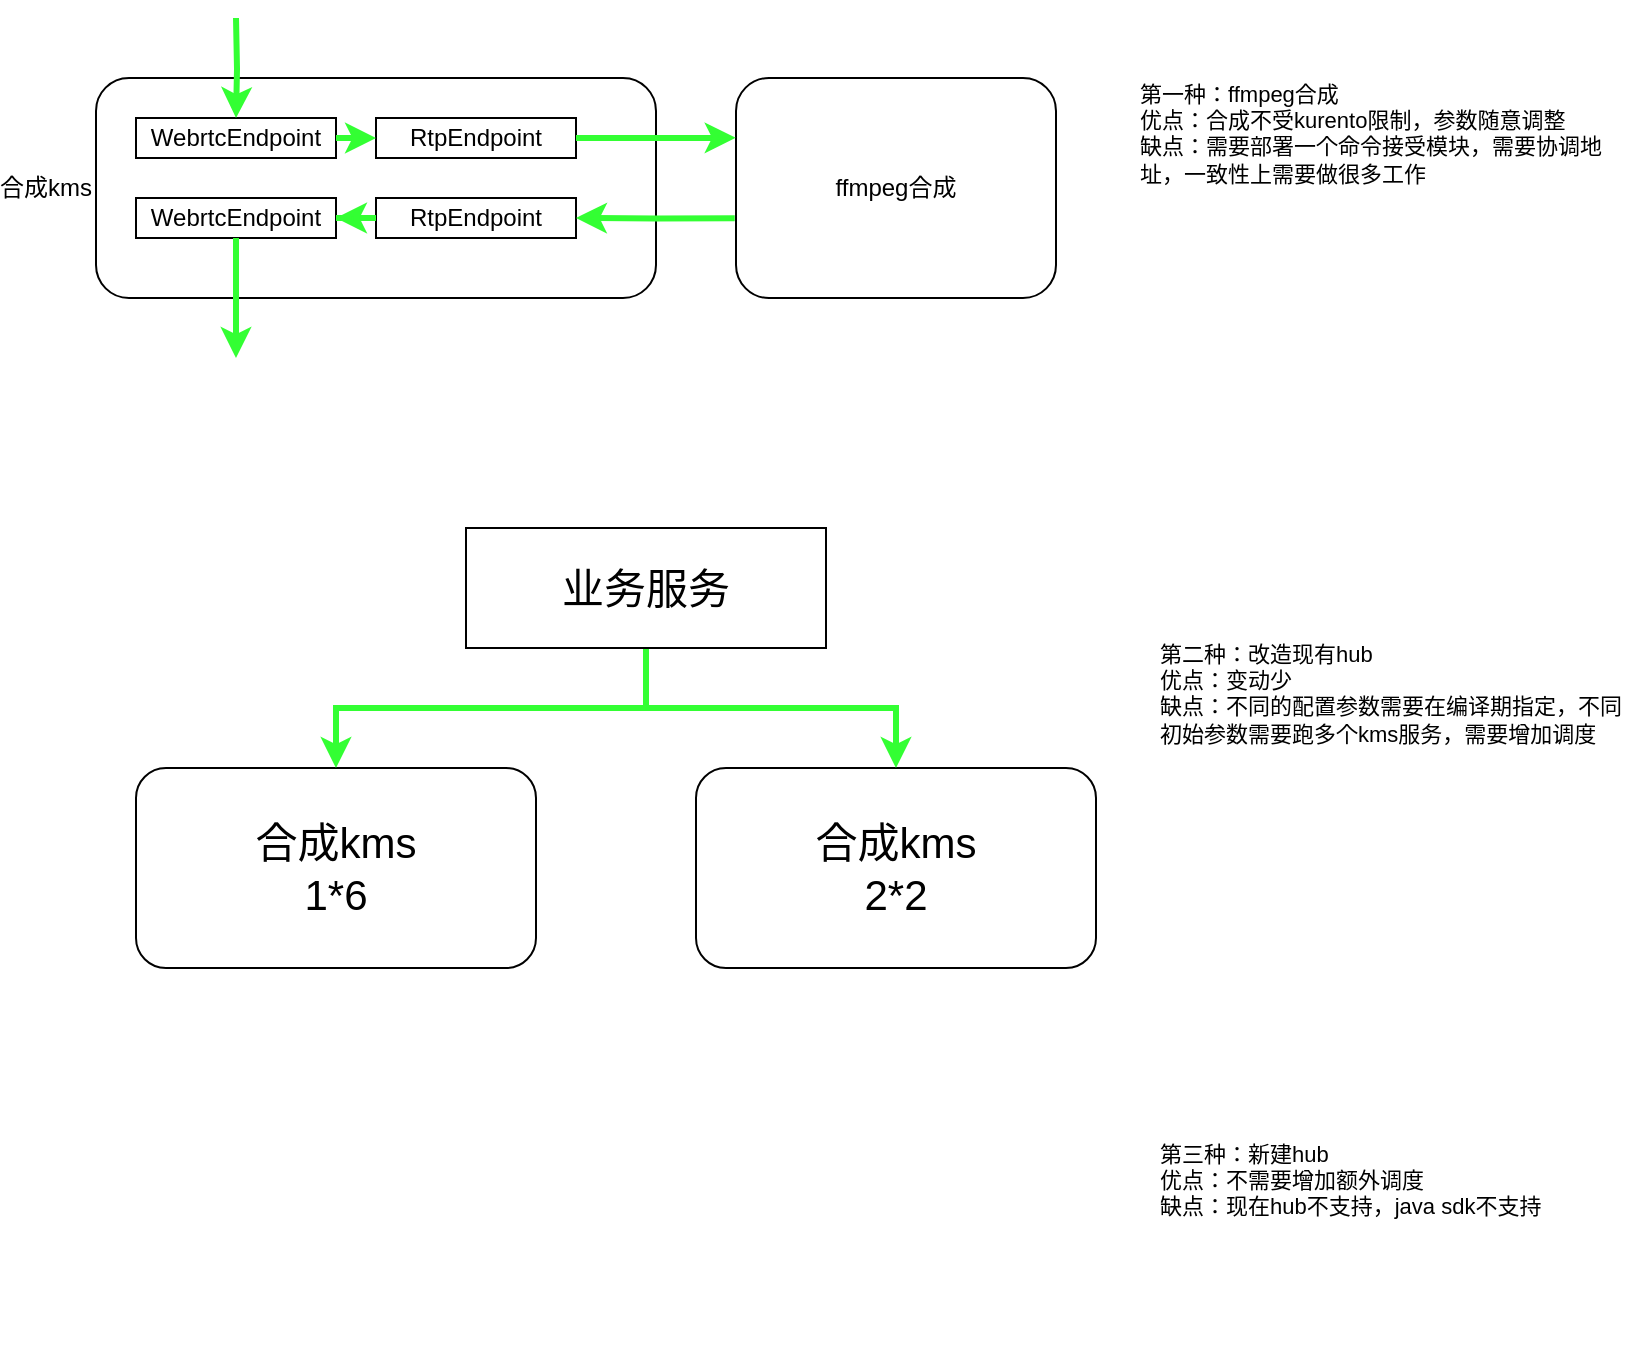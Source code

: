 <mxfile version="10.5.9" type="github"><diagram id="7GLko6_fj0-fQxwdnduu" name="方案选择"><mxGraphModel dx="662" dy="364" grid="1" gridSize="10" guides="1" tooltips="1" connect="1" arrows="1" fold="1" page="1" pageScale="1" pageWidth="850" pageHeight="1100" math="0" shadow="0"><root><mxCell id="0"/><mxCell id="1" parent="0"/><mxCell id="va8sJogg4bRa6xRak0go-2" value="合成kms" style="rounded=1;whiteSpace=wrap;html=1;labelPosition=left;verticalLabelPosition=middle;align=right;verticalAlign=middle;" vertex="1" parent="1"><mxGeometry x="60" y="215" width="280" height="110" as="geometry"/></mxCell><mxCell id="va8sJogg4bRa6xRak0go-3" value="WebrtcEndpoint" style="rounded=0;whiteSpace=wrap;html=1;" vertex="1" parent="1"><mxGeometry x="80" y="235" width="100" height="20" as="geometry"/></mxCell><mxCell id="va8sJogg4bRa6xRak0go-4" value="WebrtcEndpoint" style="rounded=0;whiteSpace=wrap;html=1;" vertex="1" parent="1"><mxGeometry x="80" y="275" width="100" height="20" as="geometry"/></mxCell><mxCell id="va8sJogg4bRa6xRak0go-5" value="RtpEndpoint" style="rounded=0;whiteSpace=wrap;html=1;" vertex="1" parent="1"><mxGeometry x="200" y="235" width="100" height="20" as="geometry"/></mxCell><mxCell id="va8sJogg4bRa6xRak0go-6" value="RtpEndpoint" style="rounded=0;whiteSpace=wrap;html=1;" vertex="1" parent="1"><mxGeometry x="200" y="275" width="100" height="20" as="geometry"/></mxCell><mxCell id="va8sJogg4bRa6xRak0go-8" style="edgeStyle=orthogonalEdgeStyle;rounded=0;orthogonalLoop=1;jettySize=auto;html=1;entryX=0.5;entryY=0;entryDx=0;entryDy=0;fontSize=21;strokeWidth=3;strokeColor=#33FF33;" edge="1" parent="1" target="va8sJogg4bRa6xRak0go-3"><mxGeometry relative="1" as="geometry"><mxPoint x="130" y="185" as="sourcePoint"/></mxGeometry></mxCell><mxCell id="va8sJogg4bRa6xRak0go-9" style="edgeStyle=orthogonalEdgeStyle;rounded=0;orthogonalLoop=1;jettySize=auto;html=1;fontSize=21;strokeWidth=3;strokeColor=#33FF33;exitX=1;exitY=0.5;exitDx=0;exitDy=0;" edge="1" parent="1" source="va8sJogg4bRa6xRak0go-3"><mxGeometry relative="1" as="geometry"><mxPoint x="140" y="195" as="sourcePoint"/><mxPoint x="200" y="245" as="targetPoint"/></mxGeometry></mxCell><mxCell id="va8sJogg4bRa6xRak0go-10" value="ffmpeg合成" style="rounded=1;whiteSpace=wrap;html=1;labelPosition=center;verticalLabelPosition=middle;align=center;verticalAlign=middle;" vertex="1" parent="1"><mxGeometry x="380" y="215" width="160" height="110" as="geometry"/></mxCell><mxCell id="va8sJogg4bRa6xRak0go-11" style="edgeStyle=orthogonalEdgeStyle;rounded=0;orthogonalLoop=1;jettySize=auto;html=1;entryX=-0.001;entryY=0.272;entryDx=0;entryDy=0;fontSize=21;strokeWidth=3;strokeColor=#33FF33;exitX=1;exitY=0.5;exitDx=0;exitDy=0;entryPerimeter=0;" edge="1" parent="1" source="va8sJogg4bRa6xRak0go-5" target="va8sJogg4bRa6xRak0go-10"><mxGeometry relative="1" as="geometry"><mxPoint x="140" y="195" as="sourcePoint"/><mxPoint x="140" y="245" as="targetPoint"/></mxGeometry></mxCell><mxCell id="va8sJogg4bRa6xRak0go-12" style="edgeStyle=orthogonalEdgeStyle;rounded=0;orthogonalLoop=1;jettySize=auto;html=1;entryX=1;entryY=0.5;entryDx=0;entryDy=0;fontSize=21;strokeWidth=3;strokeColor=#33FF33;exitX=-0.004;exitY=0.638;exitDx=0;exitDy=0;exitPerimeter=0;" edge="1" parent="1" source="va8sJogg4bRa6xRak0go-10" target="va8sJogg4bRa6xRak0go-6"><mxGeometry relative="1" as="geometry"><mxPoint x="310" y="255.143" as="sourcePoint"/><mxPoint x="390" y="255.143" as="targetPoint"/><Array as="points"><mxPoint x="340" y="285"/></Array></mxGeometry></mxCell><mxCell id="va8sJogg4bRa6xRak0go-13" style="edgeStyle=orthogonalEdgeStyle;rounded=0;orthogonalLoop=1;jettySize=auto;html=1;entryX=1;entryY=0.5;entryDx=0;entryDy=0;fontSize=21;strokeWidth=3;strokeColor=#33FF33;" edge="1" parent="1" source="va8sJogg4bRa6xRak0go-6" target="va8sJogg4bRa6xRak0go-4"><mxGeometry relative="1" as="geometry"><mxPoint x="140" y="195" as="sourcePoint"/><mxPoint x="140" y="245" as="targetPoint"/></mxGeometry></mxCell><mxCell id="va8sJogg4bRa6xRak0go-14" style="edgeStyle=orthogonalEdgeStyle;rounded=0;orthogonalLoop=1;jettySize=auto;html=1;fontSize=21;strokeWidth=3;strokeColor=#33FF33;exitX=0.5;exitY=1;exitDx=0;exitDy=0;" edge="1" parent="1" source="va8sJogg4bRa6xRak0go-4"><mxGeometry relative="1" as="geometry"><mxPoint x="130" y="365" as="sourcePoint"/><mxPoint x="130" y="355" as="targetPoint"/></mxGeometry></mxCell><mxCell id="va8sJogg4bRa6xRak0go-15" value="合成kms&lt;br&gt;1*6&lt;br&gt;" style="rounded=1;whiteSpace=wrap;html=1;fontSize=21;align=center;" vertex="1" parent="1"><mxGeometry x="80" y="560" width="200" height="100" as="geometry"/></mxCell><mxCell id="va8sJogg4bRa6xRak0go-17" value="合成kms&lt;br&gt;2*2&lt;br&gt;" style="rounded=1;whiteSpace=wrap;html=1;fontSize=21;align=center;" vertex="1" parent="1"><mxGeometry x="360" y="560" width="200" height="100" as="geometry"/></mxCell><mxCell id="va8sJogg4bRa6xRak0go-19" style="edgeStyle=orthogonalEdgeStyle;rounded=0;orthogonalLoop=1;jettySize=auto;html=1;entryX=0.5;entryY=0;entryDx=0;entryDy=0;strokeColor=#33FF33;strokeWidth=3;fontSize=21;" edge="1" parent="1" source="va8sJogg4bRa6xRak0go-18" target="va8sJogg4bRa6xRak0go-15"><mxGeometry relative="1" as="geometry"/></mxCell><mxCell id="va8sJogg4bRa6xRak0go-20" style="edgeStyle=orthogonalEdgeStyle;rounded=0;orthogonalLoop=1;jettySize=auto;html=1;strokeColor=#33FF33;strokeWidth=3;fontSize=21;" edge="1" parent="1" source="va8sJogg4bRa6xRak0go-18" target="va8sJogg4bRa6xRak0go-17"><mxGeometry relative="1" as="geometry"/></mxCell><mxCell id="va8sJogg4bRa6xRak0go-18" value="业务服务" style="rounded=0;whiteSpace=wrap;html=1;fontSize=21;align=center;" vertex="1" parent="1"><mxGeometry x="245" y="440" width="180" height="60" as="geometry"/></mxCell><mxCell id="va8sJogg4bRa6xRak0go-21" value="第一种：ffmpeg合成&lt;br&gt;优点：合成不受kurento限制，参数随意调整&lt;br&gt;缺点：需要部署一个命令接受模块，需要协调地址，一致性上需要做很多工作&lt;br&gt;" style="text;html=1;strokeColor=none;fillColor=none;align=left;verticalAlign=top;whiteSpace=wrap;rounded=0;fontSize=11;" vertex="1" parent="1"><mxGeometry x="580" y="210" width="240" height="120" as="geometry"/></mxCell><mxCell id="va8sJogg4bRa6xRak0go-22" value="第二种：改造现有hub&lt;br&gt;优点：变动少&lt;br&gt;缺点：不同的配置参数需要在编译期指定，不同初始参数需要跑多个kms服务，需要增加调度&lt;br&gt;" style="text;html=1;strokeColor=none;fillColor=none;align=left;verticalAlign=top;whiteSpace=wrap;rounded=0;fontSize=11;" vertex="1" parent="1"><mxGeometry x="590" y="490" width="240" height="120" as="geometry"/></mxCell><mxCell id="va8sJogg4bRa6xRak0go-23" value="第三种：新建hub&lt;br&gt;优点：不需要增加额外调度&lt;br&gt;缺点：现在hub不支持，java sdk不支持&lt;br&gt;" style="text;html=1;strokeColor=none;fillColor=none;align=left;verticalAlign=top;whiteSpace=wrap;rounded=0;fontSize=11;" vertex="1" parent="1"><mxGeometry x="590" y="740" width="240" height="120" as="geometry"/></mxCell></root></mxGraphModel></diagram></mxfile>